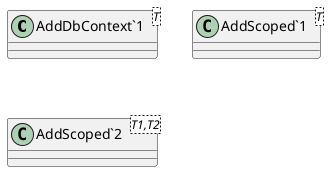 @startuml
class "AddDbContext`1"<T> {
}
class "AddScoped`1"<T> {
}
class "AddScoped`2"<T1,T2> {
}
@enduml
